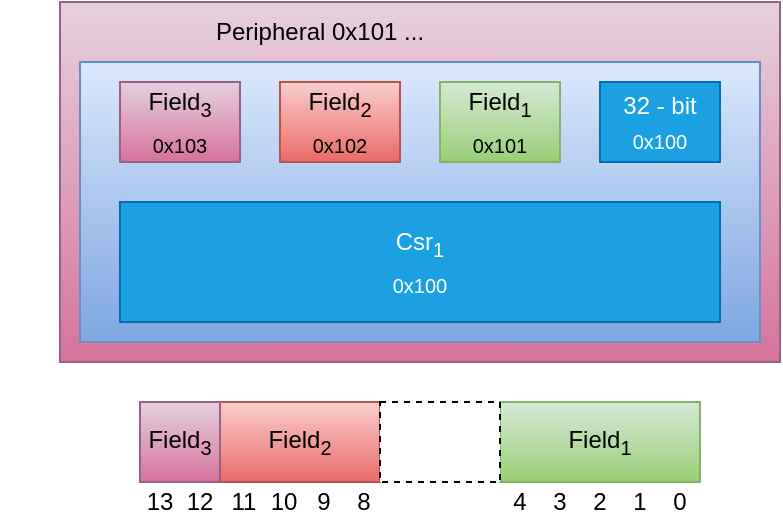 <mxfile version="27.0.5">
  <diagram name="Page-1" id="2DHNSXfSdHeheqPKqpJ6">
    <mxGraphModel dx="1106" dy="1381" grid="1" gridSize="10" guides="1" tooltips="1" connect="1" arrows="1" fold="1" page="1" pageScale="1" pageWidth="850" pageHeight="1100" math="0" shadow="0">
      <root>
        <mxCell id="0" />
        <mxCell id="1" parent="0" />
        <mxCell id="9AzRQlvU3oJx5EgO8rmF-12" value="" style="rounded=0;whiteSpace=wrap;html=1;fillColor=#e6d0de;gradientColor=#d5739d;strokeColor=#996185;" parent="1" vertex="1">
          <mxGeometry x="240" y="240" width="360" height="180" as="geometry" />
        </mxCell>
        <mxCell id="9AzRQlvU3oJx5EgO8rmF-29" value="" style="rounded=0;whiteSpace=wrap;html=1;fillColor=#dae8fc;strokeColor=#6c8ebf;gradientColor=#7ea6e0;" parent="1" vertex="1">
          <mxGeometry x="250" y="270" width="340" height="140" as="geometry" />
        </mxCell>
        <mxCell id="9AzRQlvU3oJx5EgO8rmF-2" value="Csr&lt;sub&gt;1&lt;/sub&gt;&lt;div&gt;&lt;sub&gt;0x100&lt;/sub&gt;&lt;/div&gt;" style="rounded=0;whiteSpace=wrap;html=1;fillColor=#1ba1e2;fontColor=#ffffff;strokeColor=#006EAF;" parent="1" vertex="1">
          <mxGeometry x="270" y="340" width="300" height="60" as="geometry" />
        </mxCell>
        <mxCell id="9AzRQlvU3oJx5EgO8rmF-25" value="Field&lt;sub&gt;1&lt;br&gt;0x101&lt;/sub&gt;" style="rounded=0;whiteSpace=wrap;html=1;fillColor=#d5e8d4;strokeColor=#82b366;gradientColor=#97d077;" parent="1" vertex="1">
          <mxGeometry x="430" y="280" width="60" height="40" as="geometry" />
        </mxCell>
        <mxCell id="9AzRQlvU3oJx5EgO8rmF-27" value="Field&lt;sub&gt;3&lt;/sub&gt;&lt;div&gt;&lt;sub&gt;0x103&lt;/sub&gt;&lt;/div&gt;" style="rounded=0;whiteSpace=wrap;html=1;fillColor=#e6d0de;strokeColor=#996185;gradientColor=#d5739d;" parent="1" vertex="1">
          <mxGeometry x="270" y="280" width="60" height="40" as="geometry" />
        </mxCell>
        <mxCell id="9AzRQlvU3oJx5EgO8rmF-28" value="Peripheral 0x101 ..." style="text;html=1;align=center;verticalAlign=middle;whiteSpace=wrap;rounded=0;" parent="1" vertex="1">
          <mxGeometry x="210" y="240" width="320" height="30" as="geometry" />
        </mxCell>
        <mxCell id="9AzRQlvU3oJx5EgO8rmF-54" value="Field&lt;sub&gt;2&lt;/sub&gt;&lt;div&gt;&lt;sub&gt;0x102&lt;/sub&gt;&lt;/div&gt;" style="rounded=0;whiteSpace=wrap;html=1;fillColor=#f8cecc;strokeColor=#b85450;gradientColor=#ea6b66;" parent="1" vertex="1">
          <mxGeometry x="350" y="280" width="60" height="40" as="geometry" />
        </mxCell>
        <mxCell id="9AzRQlvU3oJx5EgO8rmF-56" value="Field&lt;sub&gt;1&lt;/sub&gt;" style="rounded=0;whiteSpace=wrap;html=1;fillColor=#d5e8d4;gradientColor=#97d077;strokeColor=#82b366;" parent="1" vertex="1">
          <mxGeometry x="460" y="440" width="100" height="40" as="geometry" />
        </mxCell>
        <mxCell id="9AzRQlvU3oJx5EgO8rmF-58" value="Field&lt;sub&gt;2&lt;/sub&gt;" style="rounded=0;whiteSpace=wrap;html=1;fillColor=#f8cecc;gradientColor=#ea6b66;strokeColor=#b85450;" parent="1" vertex="1">
          <mxGeometry x="320" y="440" width="80" height="40" as="geometry" />
        </mxCell>
        <mxCell id="9AzRQlvU3oJx5EgO8rmF-59" value="Field&lt;sub&gt;3&lt;/sub&gt;" style="rounded=0;whiteSpace=wrap;html=1;fillColor=#e6d0de;gradientColor=#d5739d;strokeColor=#996185;" parent="1" vertex="1">
          <mxGeometry x="280" y="440" width="40" height="40" as="geometry" />
        </mxCell>
        <mxCell id="9AzRQlvU3oJx5EgO8rmF-61" value="" style="rounded=0;whiteSpace=wrap;html=1;dashed=1;" parent="1" vertex="1">
          <mxGeometry x="400" y="440" width="60" height="40" as="geometry" />
        </mxCell>
        <mxCell id="9AzRQlvU3oJx5EgO8rmF-62" value="0" style="text;html=1;align=center;verticalAlign=middle;whiteSpace=wrap;rounded=0;" parent="1" vertex="1">
          <mxGeometry x="540" y="480" width="20" height="20" as="geometry" />
        </mxCell>
        <mxCell id="9AzRQlvU3oJx5EgO8rmF-63" value="1" style="text;html=1;align=center;verticalAlign=middle;whiteSpace=wrap;rounded=0;" parent="1" vertex="1">
          <mxGeometry x="520" y="480" width="20" height="20" as="geometry" />
        </mxCell>
        <mxCell id="9AzRQlvU3oJx5EgO8rmF-64" value="2" style="text;html=1;align=center;verticalAlign=middle;whiteSpace=wrap;rounded=0;" parent="1" vertex="1">
          <mxGeometry x="500" y="480" width="20" height="20" as="geometry" />
        </mxCell>
        <mxCell id="9AzRQlvU3oJx5EgO8rmF-65" value="3" style="text;html=1;align=center;verticalAlign=middle;whiteSpace=wrap;rounded=0;" parent="1" vertex="1">
          <mxGeometry x="480" y="480" width="20" height="20" as="geometry" />
        </mxCell>
        <mxCell id="9AzRQlvU3oJx5EgO8rmF-66" value="4" style="text;html=1;align=center;verticalAlign=middle;whiteSpace=wrap;rounded=0;" parent="1" vertex="1">
          <mxGeometry x="460" y="480" width="20" height="20" as="geometry" />
        </mxCell>
        <mxCell id="9AzRQlvU3oJx5EgO8rmF-67" value="8" style="text;html=1;align=center;verticalAlign=middle;whiteSpace=wrap;rounded=0;" parent="1" vertex="1">
          <mxGeometry x="382" y="480" width="20" height="20" as="geometry" />
        </mxCell>
        <mxCell id="9AzRQlvU3oJx5EgO8rmF-68" value="9" style="text;html=1;align=center;verticalAlign=middle;whiteSpace=wrap;rounded=0;" parent="1" vertex="1">
          <mxGeometry x="362" y="480" width="20" height="20" as="geometry" />
        </mxCell>
        <mxCell id="9AzRQlvU3oJx5EgO8rmF-69" value="10" style="text;html=1;align=center;verticalAlign=middle;whiteSpace=wrap;rounded=0;" parent="1" vertex="1">
          <mxGeometry x="342" y="480" width="20" height="20" as="geometry" />
        </mxCell>
        <mxCell id="9AzRQlvU3oJx5EgO8rmF-70" value="11" style="text;html=1;align=center;verticalAlign=middle;whiteSpace=wrap;rounded=0;" parent="1" vertex="1">
          <mxGeometry x="322" y="480" width="20" height="20" as="geometry" />
        </mxCell>
        <mxCell id="9AzRQlvU3oJx5EgO8rmF-71" value="12" style="text;html=1;align=center;verticalAlign=middle;whiteSpace=wrap;rounded=0;fontFamily=Helvetica;fontSize=12;fontColor=default;" parent="1" vertex="1">
          <mxGeometry x="300" y="480" width="20" height="20" as="geometry" />
        </mxCell>
        <mxCell id="9AzRQlvU3oJx5EgO8rmF-72" value="13" style="text;html=1;align=center;verticalAlign=middle;whiteSpace=wrap;rounded=0;fontFamily=Helvetica;fontSize=12;fontColor=default;" parent="1" vertex="1">
          <mxGeometry x="280" y="480" width="20" height="20" as="geometry" />
        </mxCell>
        <mxCell id="RhIW_iIDYdvUaKtyh3UC-1" value="32 - bit&lt;br&gt;&lt;sub&gt;0x100&lt;/sub&gt;" style="rounded=0;whiteSpace=wrap;html=1;fillColor=#1ba1e2;strokeColor=#006EAF;gradientColor=none;align=center;verticalAlign=middle;fontFamily=Helvetica;fontSize=12;fontColor=#ffffff;" vertex="1" parent="1">
          <mxGeometry x="510" y="280" width="60" height="40" as="geometry" />
        </mxCell>
      </root>
    </mxGraphModel>
  </diagram>
</mxfile>
